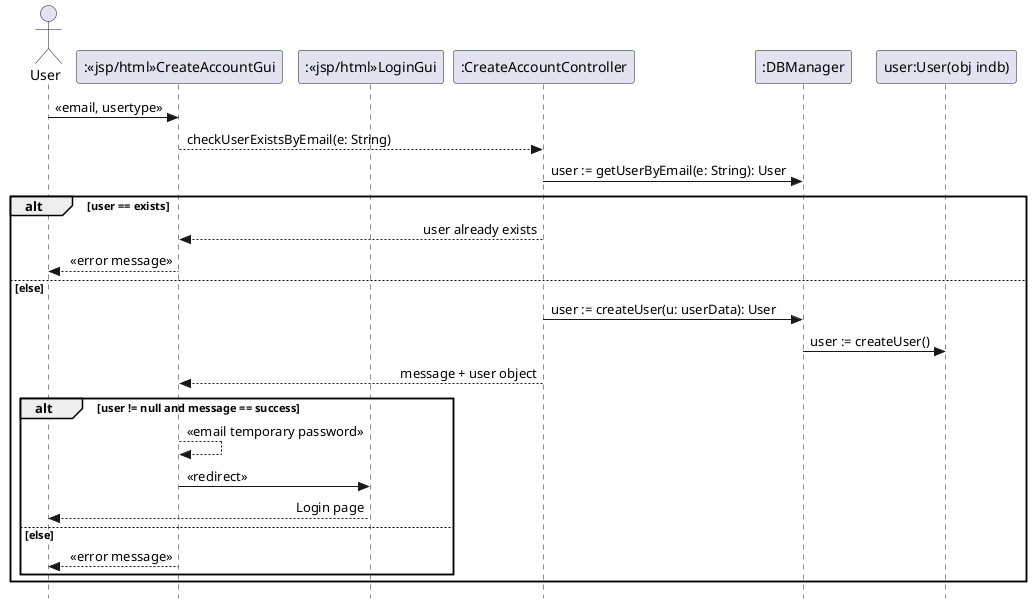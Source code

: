 @startuml EUC1DesignSequenceDiagramIteration2

skinparam linetype ortho
'skinparam backgroundColor transparent
'skinparam handwritten true
'skinparam monochrome true
'left to right direction
skinparam sequenceMessageAlign direction
hide empty members
hide empty description
skinparam classAttributeIconSize 0
skinparam style strictuml

actor User
participant ":<<jsp/html>>CreateAccountGui" as CreateAccountGui
participant ":<<jsp/html>>LoginGui" as LoginGui
participant ":CreateAccountController" as CreateAccountController
participant ":DBManager" as DBManager
participant "user:User(obj indb)" as user

User -> CreateAccountGui : <<email, usertype>>
CreateAccountGui --> CreateAccountController : checkUserExistsByEmail(e: String)
CreateAccountController -> DBManager : user := getUserByEmail(e: String): User

alt user == exists
    CreateAccountController --> CreateAccountGui : user already exists
    CreateAccountGui --> User : <<error message>>
else else
    CreateAccountController -> DBManager : user := createUser(u: userData): User
    DBManager -> user : user := createUser()
    CreateAccountController --> CreateAccountGui : message + user object

    alt user != null and message == success
        CreateAccountGui --> CreateAccountGui : <<email temporary password>>
        CreateAccountGui -> LoginGui : <<redirect>>
        LoginGui --> User : Login page
    else else
        CreateAccountGui --> User : <<error message>>
    end
end

@enduml